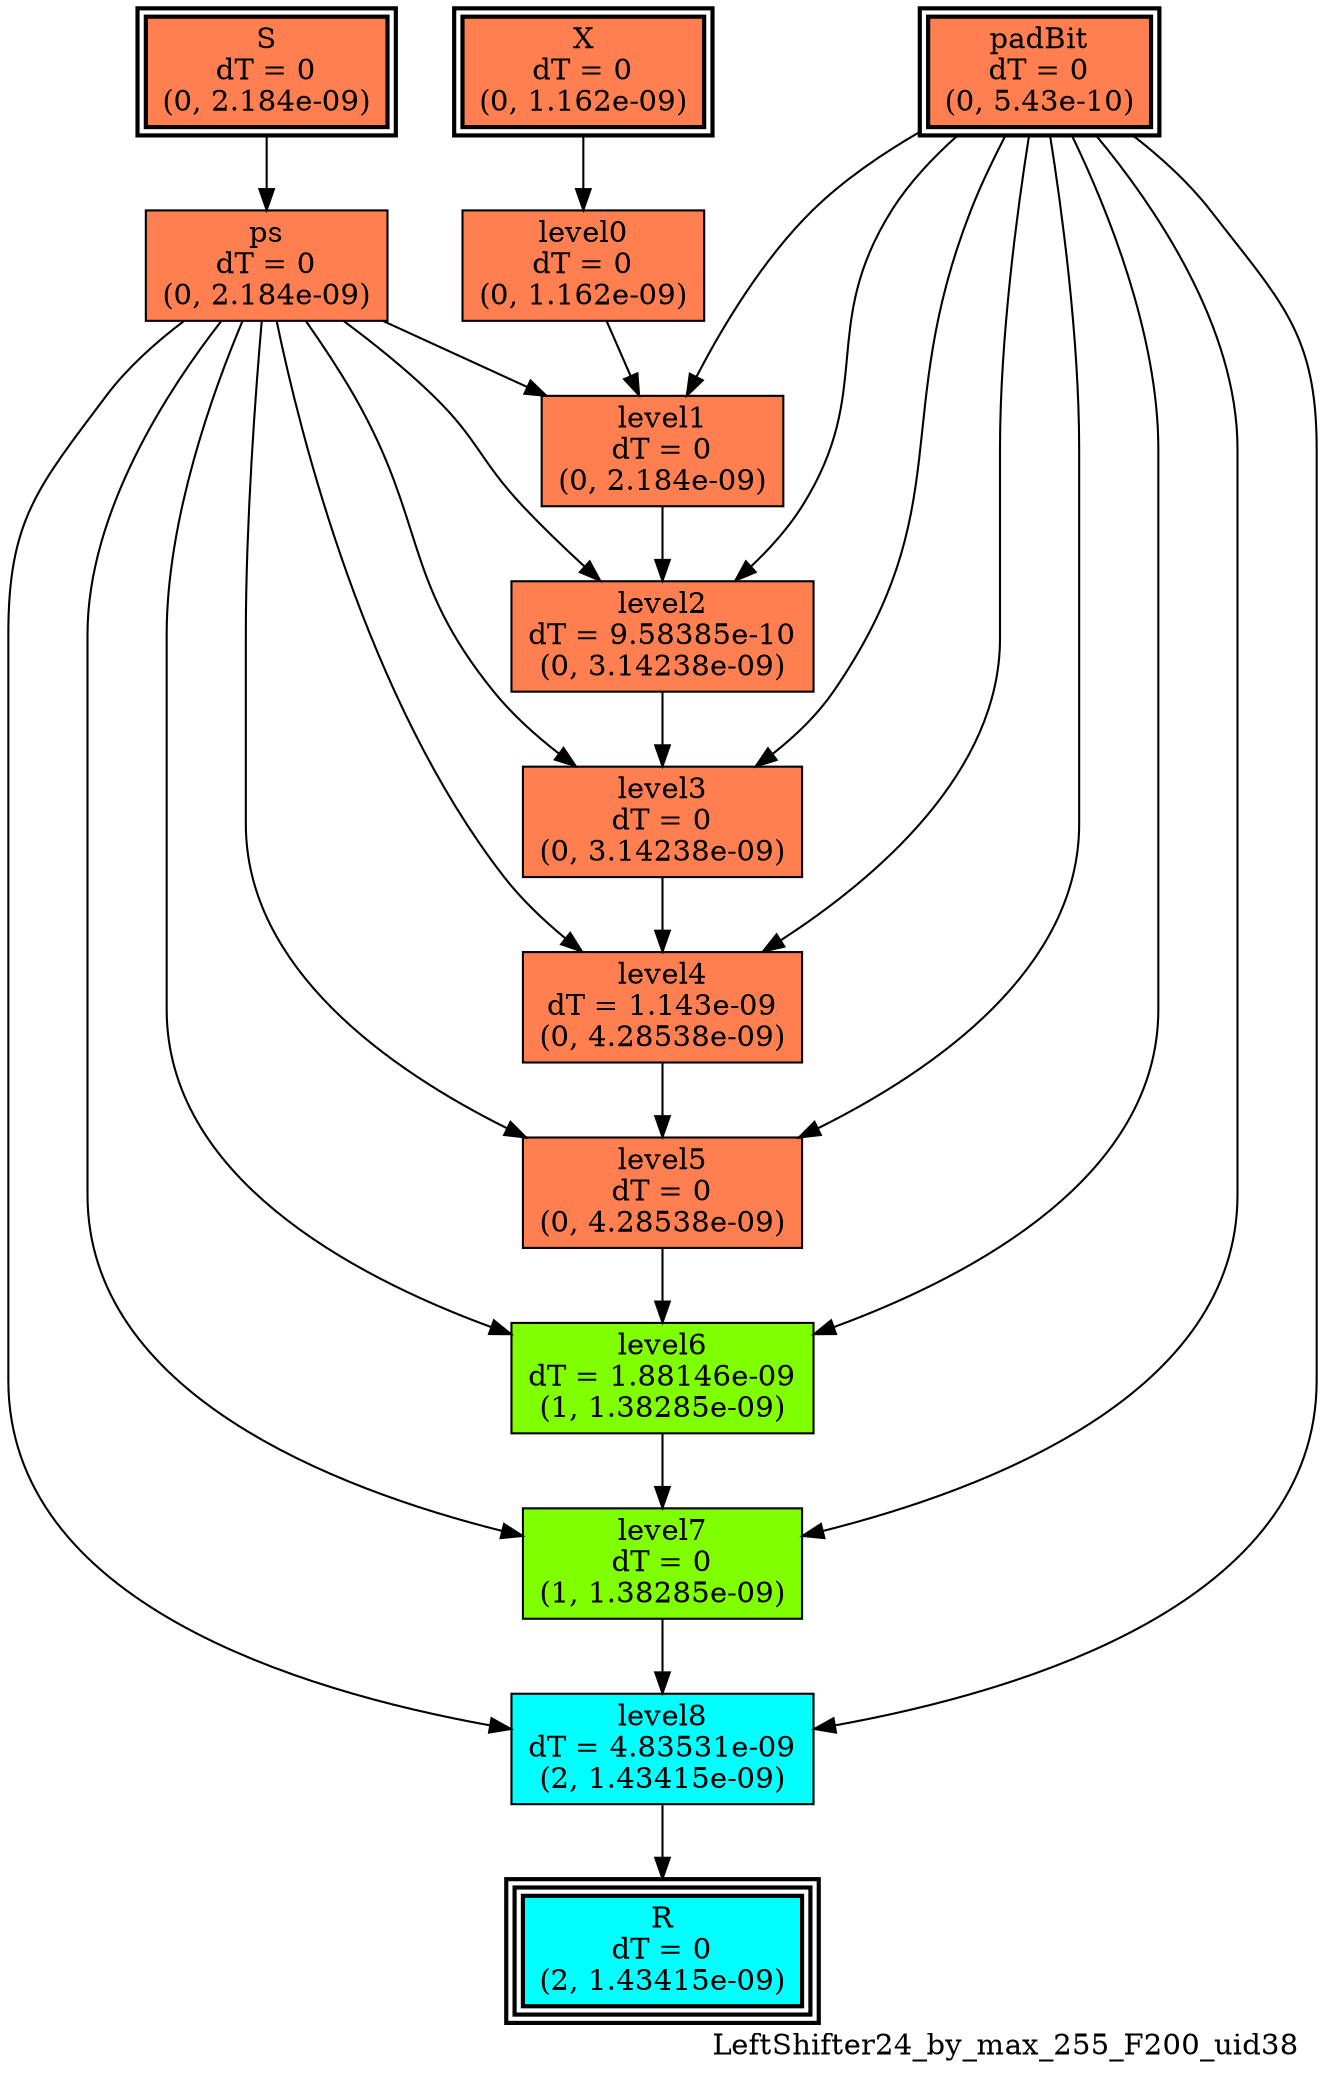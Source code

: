 digraph LeftShifter24_by_max_255_F200_uid38
{
	//graph drawing options
	label=LeftShifter24_by_max_255_F200_uid38;
	labelloc=bottom;
	labeljust=right;
	ratio=auto;
	nodesep=0.25;
	ranksep=0.5;

	//input/output signals of operator LeftShifter24_by_max_255_F200_uid38
	X__LeftShifter24_by_max_255_F200_uid38 [ label="X\ndT = 0\n(0, 1.162e-09)", shape=box, color=black, style="bold, filled", fillcolor=coral, peripheries=2 ];
	S__LeftShifter24_by_max_255_F200_uid38 [ label="S\ndT = 0\n(0, 2.184e-09)", shape=box, color=black, style="bold, filled", fillcolor=coral, peripheries=2 ];
	padBit__LeftShifter24_by_max_255_F200_uid38 [ label="padBit\ndT = 0\n(0, 5.43e-10)", shape=box, color=black, style="bold, filled", fillcolor=coral, peripheries=2 ];
	R__LeftShifter24_by_max_255_F200_uid38 [ label="R\ndT = 0\n(2, 1.43415e-09)", shape=box, color=black, style="bold, filled", fillcolor=cyan, peripheries=3 ];
	{rank=same X__LeftShifter24_by_max_255_F200_uid38, S__LeftShifter24_by_max_255_F200_uid38, padBit__LeftShifter24_by_max_255_F200_uid38};
	{rank=same R__LeftShifter24_by_max_255_F200_uid38};
	//internal signals of operator LeftShifter24_by_max_255_F200_uid38
	ps__LeftShifter24_by_max_255_F200_uid38 [ label="ps\ndT = 0\n(0, 2.184e-09)", shape=box, color=black, style=filled, fillcolor=coral, peripheries=1 ];
	level0__LeftShifter24_by_max_255_F200_uid38 [ label="level0\ndT = 0\n(0, 1.162e-09)", shape=box, color=black, style=filled, fillcolor=coral, peripheries=1 ];
	level1__LeftShifter24_by_max_255_F200_uid38 [ label="level1\ndT = 0\n(0, 2.184e-09)", shape=box, color=black, style=filled, fillcolor=coral, peripheries=1 ];
	level2__LeftShifter24_by_max_255_F200_uid38 [ label="level2\ndT = 9.58385e-10\n(0, 3.14238e-09)", shape=box, color=black, style=filled, fillcolor=coral, peripheries=1 ];
	level3__LeftShifter24_by_max_255_F200_uid38 [ label="level3\ndT = 0\n(0, 3.14238e-09)", shape=box, color=black, style=filled, fillcolor=coral, peripheries=1 ];
	level4__LeftShifter24_by_max_255_F200_uid38 [ label="level4\ndT = 1.143e-09\n(0, 4.28538e-09)", shape=box, color=black, style=filled, fillcolor=coral, peripheries=1 ];
	level5__LeftShifter24_by_max_255_F200_uid38 [ label="level5\ndT = 0\n(0, 4.28538e-09)", shape=box, color=black, style=filled, fillcolor=coral, peripheries=1 ];
	level6__LeftShifter24_by_max_255_F200_uid38 [ label="level6\ndT = 1.88146e-09\n(1, 1.38285e-09)", shape=box, color=black, style=filled, fillcolor=chartreuse, peripheries=1 ];
	level7__LeftShifter24_by_max_255_F200_uid38 [ label="level7\ndT = 0\n(1, 1.38285e-09)", shape=box, color=black, style=filled, fillcolor=chartreuse, peripheries=1 ];
	level8__LeftShifter24_by_max_255_F200_uid38 [ label="level8\ndT = 4.83531e-09\n(2, 1.43415e-09)", shape=box, color=black, style=filled, fillcolor=cyan, peripheries=1 ];

	//subcomponents of operator LeftShifter24_by_max_255_F200_uid38

	//input and internal signal connections of operator LeftShifter24_by_max_255_F200_uid38
	X__LeftShifter24_by_max_255_F200_uid38 -> level0__LeftShifter24_by_max_255_F200_uid38 [ arrowhead=normal, arrowsize=1.0, arrowtail=normal, color=black, dir=forward  ];
	S__LeftShifter24_by_max_255_F200_uid38 -> ps__LeftShifter24_by_max_255_F200_uid38 [ arrowhead=normal, arrowsize=1.0, arrowtail=normal, color=black, dir=forward  ];
	padBit__LeftShifter24_by_max_255_F200_uid38 -> level1__LeftShifter24_by_max_255_F200_uid38 [ arrowhead=normal, arrowsize=1.0, arrowtail=normal, color=black, dir=forward  ];
	padBit__LeftShifter24_by_max_255_F200_uid38 -> level2__LeftShifter24_by_max_255_F200_uid38 [ arrowhead=normal, arrowsize=1.0, arrowtail=normal, color=black, dir=forward  ];
	padBit__LeftShifter24_by_max_255_F200_uid38 -> level3__LeftShifter24_by_max_255_F200_uid38 [ arrowhead=normal, arrowsize=1.0, arrowtail=normal, color=black, dir=forward  ];
	padBit__LeftShifter24_by_max_255_F200_uid38 -> level4__LeftShifter24_by_max_255_F200_uid38 [ arrowhead=normal, arrowsize=1.0, arrowtail=normal, color=black, dir=forward  ];
	padBit__LeftShifter24_by_max_255_F200_uid38 -> level5__LeftShifter24_by_max_255_F200_uid38 [ arrowhead=normal, arrowsize=1.0, arrowtail=normal, color=black, dir=forward  ];
	padBit__LeftShifter24_by_max_255_F200_uid38 -> level6__LeftShifter24_by_max_255_F200_uid38 [ arrowhead=normal, arrowsize=1.0, arrowtail=normal, color=black, dir=forward  ];
	padBit__LeftShifter24_by_max_255_F200_uid38 -> level7__LeftShifter24_by_max_255_F200_uid38 [ arrowhead=normal, arrowsize=1.0, arrowtail=normal, color=black, dir=forward  ];
	padBit__LeftShifter24_by_max_255_F200_uid38 -> level8__LeftShifter24_by_max_255_F200_uid38 [ arrowhead=normal, arrowsize=1.0, arrowtail=normal, color=black, dir=forward  ];
	ps__LeftShifter24_by_max_255_F200_uid38 -> level1__LeftShifter24_by_max_255_F200_uid38 [ arrowhead=normal, arrowsize=1.0, arrowtail=normal, color=black, dir=forward  ];
	ps__LeftShifter24_by_max_255_F200_uid38 -> level2__LeftShifter24_by_max_255_F200_uid38 [ arrowhead=normal, arrowsize=1.0, arrowtail=normal, color=black, dir=forward  ];
	ps__LeftShifter24_by_max_255_F200_uid38 -> level3__LeftShifter24_by_max_255_F200_uid38 [ arrowhead=normal, arrowsize=1.0, arrowtail=normal, color=black, dir=forward  ];
	ps__LeftShifter24_by_max_255_F200_uid38 -> level4__LeftShifter24_by_max_255_F200_uid38 [ arrowhead=normal, arrowsize=1.0, arrowtail=normal, color=black, dir=forward  ];
	ps__LeftShifter24_by_max_255_F200_uid38 -> level5__LeftShifter24_by_max_255_F200_uid38 [ arrowhead=normal, arrowsize=1.0, arrowtail=normal, color=black, dir=forward  ];
	ps__LeftShifter24_by_max_255_F200_uid38 -> level6__LeftShifter24_by_max_255_F200_uid38 [ arrowhead=normal, arrowsize=1.0, arrowtail=normal, color=black, dir=forward  ];
	ps__LeftShifter24_by_max_255_F200_uid38 -> level7__LeftShifter24_by_max_255_F200_uid38 [ arrowhead=normal, arrowsize=1.0, arrowtail=normal, color=black, dir=forward  ];
	ps__LeftShifter24_by_max_255_F200_uid38 -> level8__LeftShifter24_by_max_255_F200_uid38 [ arrowhead=normal, arrowsize=1.0, arrowtail=normal, color=black, dir=forward  ];
	level0__LeftShifter24_by_max_255_F200_uid38 -> level1__LeftShifter24_by_max_255_F200_uid38 [ arrowhead=normal, arrowsize=1.0, arrowtail=normal, color=black, dir=forward  ];
	level1__LeftShifter24_by_max_255_F200_uid38 -> level2__LeftShifter24_by_max_255_F200_uid38 [ arrowhead=normal, arrowsize=1.0, arrowtail=normal, color=black, dir=forward  ];
	level2__LeftShifter24_by_max_255_F200_uid38 -> level3__LeftShifter24_by_max_255_F200_uid38 [ arrowhead=normal, arrowsize=1.0, arrowtail=normal, color=black, dir=forward  ];
	level3__LeftShifter24_by_max_255_F200_uid38 -> level4__LeftShifter24_by_max_255_F200_uid38 [ arrowhead=normal, arrowsize=1.0, arrowtail=normal, color=black, dir=forward  ];
	level4__LeftShifter24_by_max_255_F200_uid38 -> level5__LeftShifter24_by_max_255_F200_uid38 [ arrowhead=normal, arrowsize=1.0, arrowtail=normal, color=black, dir=forward  ];
	level5__LeftShifter24_by_max_255_F200_uid38 -> level6__LeftShifter24_by_max_255_F200_uid38 [ arrowhead=normal, arrowsize=1.0, arrowtail=normal, color=black, dir=forward  ];
	level6__LeftShifter24_by_max_255_F200_uid38 -> level7__LeftShifter24_by_max_255_F200_uid38 [ arrowhead=normal, arrowsize=1.0, arrowtail=normal, color=black, dir=forward  ];
	level7__LeftShifter24_by_max_255_F200_uid38 -> level8__LeftShifter24_by_max_255_F200_uid38 [ arrowhead=normal, arrowsize=1.0, arrowtail=normal, color=black, dir=forward  ];
	level8__LeftShifter24_by_max_255_F200_uid38 -> R__LeftShifter24_by_max_255_F200_uid38 [ arrowhead=normal, arrowsize=1.0, arrowtail=normal, color=black, dir=forward  ];
}

